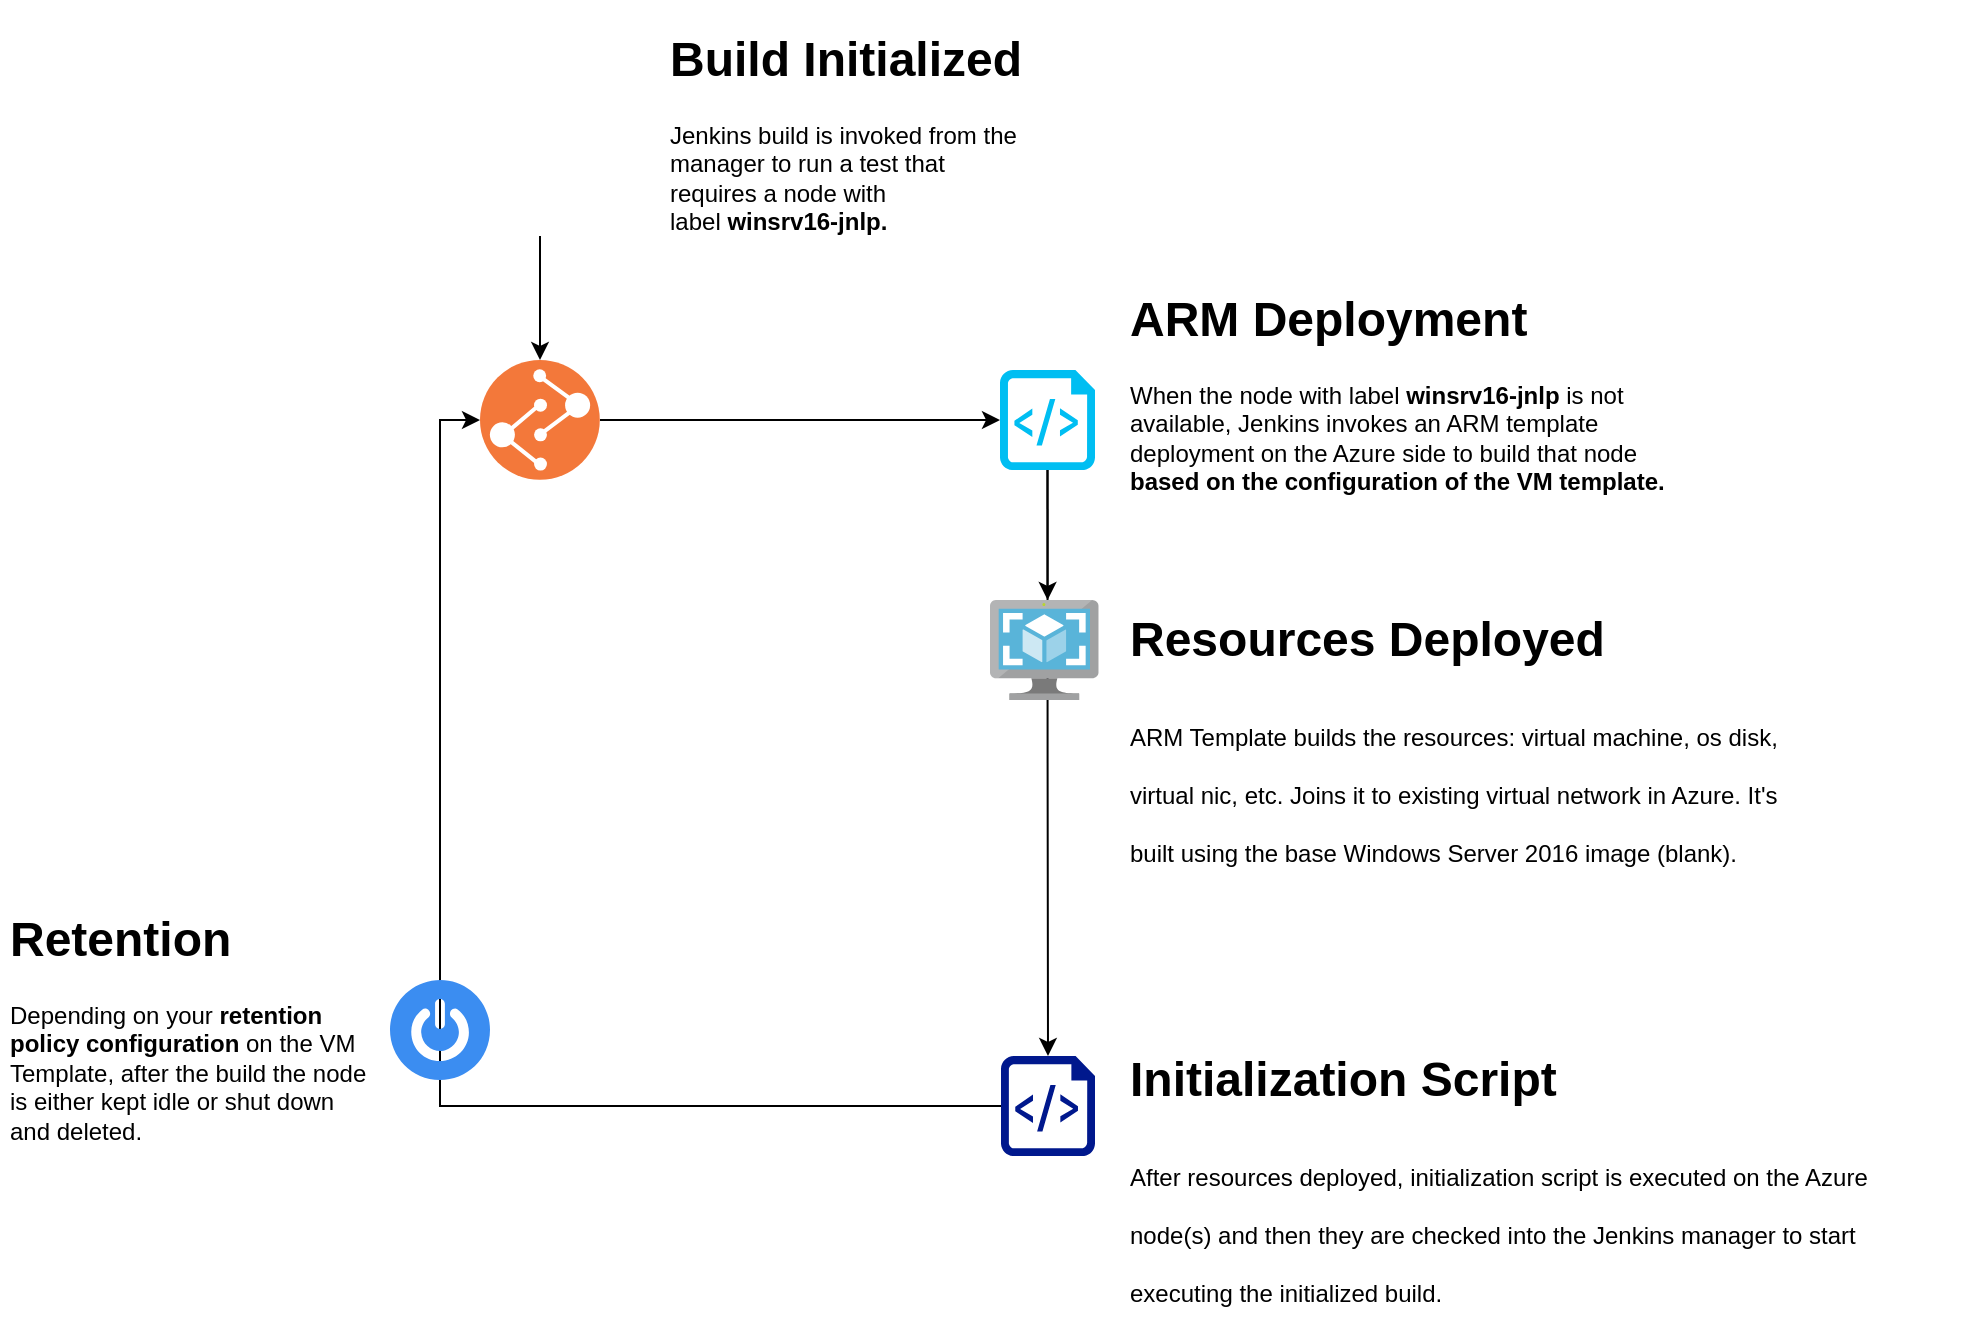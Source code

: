 <mxfile version="13.0.3" type="device"><diagram id="WI9T0HZ2pTsCkuznbFz-" name="Page-1"><mxGraphModel dx="1186" dy="615" grid="1" gridSize="10" guides="1" tooltips="1" connect="1" arrows="1" fold="1" page="1" pageScale="1" pageWidth="1169" pageHeight="827" math="0" shadow="0"><root><mxCell id="0"/><mxCell id="1" parent="0"/><mxCell id="kAncTll6f75VeiEs83sb-6" style="edgeStyle=orthogonalEdgeStyle;rounded=0;orthogonalLoop=1;jettySize=auto;html=1;exitX=0.5;exitY=1;exitDx=0;exitDy=0;entryX=0.5;entryY=0;entryDx=0;entryDy=0;" edge="1" parent="1" source="kAncTll6f75VeiEs83sb-1" target="kAncTll6f75VeiEs83sb-3"><mxGeometry relative="1" as="geometry"/></mxCell><mxCell id="kAncTll6f75VeiEs83sb-1" value="" style="shape=image;html=1;verticalAlign=top;verticalLabelPosition=bottom;labelBackgroundColor=#ffffff;imageAspect=0;aspect=fixed;image=https://cdn4.iconfinder.com/data/icons/logos-brands-5/24/jenkins-128.png;direction=east;" vertex="1" parent="1"><mxGeometry x="240" y="168" width="80" height="80" as="geometry"/></mxCell><mxCell id="kAncTll6f75VeiEs83sb-9" style="edgeStyle=orthogonalEdgeStyle;rounded=0;orthogonalLoop=1;jettySize=auto;html=1;exitX=0.5;exitY=1;exitDx=0;exitDy=0;exitPerimeter=0;entryX=0.53;entryY=0;entryDx=0;entryDy=0;entryPerimeter=0;" edge="1" parent="1" source="kAncTll6f75VeiEs83sb-2" target="kAncTll6f75VeiEs83sb-4"><mxGeometry relative="1" as="geometry"/></mxCell><mxCell id="kAncTll6f75VeiEs83sb-12" style="edgeStyle=orthogonalEdgeStyle;rounded=0;orthogonalLoop=1;jettySize=auto;html=1;exitX=0.5;exitY=1;exitDx=0;exitDy=0;exitPerimeter=0;entryX=0.5;entryY=0;entryDx=0;entryDy=0;entryPerimeter=0;" edge="1" parent="1" source="kAncTll6f75VeiEs83sb-2" target="kAncTll6f75VeiEs83sb-5"><mxGeometry relative="1" as="geometry"/></mxCell><mxCell id="kAncTll6f75VeiEs83sb-2" value="" style="verticalLabelPosition=bottom;html=1;verticalAlign=top;align=center;strokeColor=none;fillColor=#00BEF2;shape=mxgraph.azure.script_file;pointerEvents=1;" vertex="1" parent="1"><mxGeometry x="510" y="315" width="47.5" height="50" as="geometry"/></mxCell><mxCell id="kAncTll6f75VeiEs83sb-7" style="edgeStyle=orthogonalEdgeStyle;rounded=0;orthogonalLoop=1;jettySize=auto;html=1;exitX=1;exitY=0.5;exitDx=0;exitDy=0;entryX=0;entryY=0.5;entryDx=0;entryDy=0;entryPerimeter=0;" edge="1" parent="1" source="kAncTll6f75VeiEs83sb-3" target="kAncTll6f75VeiEs83sb-2"><mxGeometry relative="1" as="geometry"/></mxCell><mxCell id="kAncTll6f75VeiEs83sb-3" value="" style="aspect=fixed;perimeter=ellipsePerimeter;html=1;align=center;shadow=0;dashed=0;fontColor=#4277BB;labelBackgroundColor=#ffffff;fontSize=12;spacingTop=3;image;image=img/lib/ibm/devops/build_test.svg;" vertex="1" parent="1"><mxGeometry x="250" y="310" width="60" height="60" as="geometry"/></mxCell><mxCell id="kAncTll6f75VeiEs83sb-4" value="" style="aspect=fixed;html=1;points=[];align=center;image;fontSize=12;image=img/lib/mscae/VM_Images.svg;" vertex="1" parent="1"><mxGeometry x="505" y="430" width="54.35" height="50" as="geometry"/></mxCell><mxCell id="kAncTll6f75VeiEs83sb-18" style="edgeStyle=orthogonalEdgeStyle;rounded=0;orthogonalLoop=1;jettySize=auto;html=1;exitX=0;exitY=0.5;exitDx=0;exitDy=0;exitPerimeter=0;entryX=0;entryY=0.5;entryDx=0;entryDy=0;" edge="1" parent="1" source="kAncTll6f75VeiEs83sb-5" target="kAncTll6f75VeiEs83sb-3"><mxGeometry relative="1" as="geometry"/></mxCell><mxCell id="kAncTll6f75VeiEs83sb-5" value="" style="aspect=fixed;pointerEvents=1;shadow=0;dashed=0;html=1;strokeColor=none;labelPosition=center;verticalLabelPosition=bottom;verticalAlign=top;align=center;fillColor=#00188D;shape=mxgraph.azure.script_file" vertex="1" parent="1"><mxGeometry x="510.5" y="658" width="47" height="50" as="geometry"/></mxCell><mxCell id="kAncTll6f75VeiEs83sb-13" value="&lt;h1&gt;Build Initialized&lt;/h1&gt;&lt;p&gt;Jenkins build is invoked from the manager to run a test that requires a node with label&amp;nbsp;&lt;b&gt;winsrv16-jnlp.&lt;/b&gt;&lt;/p&gt;" style="text;html=1;strokeColor=none;fillColor=none;spacing=5;spacingTop=-20;whiteSpace=wrap;overflow=hidden;rounded=0;" vertex="1" parent="1"><mxGeometry x="340" y="140" width="190" height="120" as="geometry"/></mxCell><mxCell id="kAncTll6f75VeiEs83sb-14" value="&lt;h1&gt;ARM Deployment&lt;/h1&gt;&lt;p&gt;When the node with label &lt;b&gt;winsrv16-jnlp&lt;/b&gt; is not available, Jenkins invokes an ARM template deployment on the Azure side to build that node &lt;b&gt;based on the configuration of the VM template.&lt;/b&gt;&lt;/p&gt;" style="text;html=1;strokeColor=none;fillColor=none;spacing=5;spacingTop=-20;whiteSpace=wrap;overflow=hidden;rounded=0;" vertex="1" parent="1"><mxGeometry x="570" y="270" width="290" height="120" as="geometry"/></mxCell><mxCell id="kAncTll6f75VeiEs83sb-15" value="&lt;h1&gt;&lt;span&gt;Resources Deployed&lt;/span&gt;&lt;/h1&gt;&lt;h1&gt;&lt;span style=&quot;font-size: 12px ; font-weight: 400&quot;&gt;ARM Template builds the resources: virtual machine, os disk, virtual nic, etc. Joins it to existing virtual network in Azure. It's built using the base Windows Server 2016 image (blank).&lt;/span&gt;&lt;/h1&gt;" style="text;html=1;strokeColor=none;fillColor=none;spacing=5;spacingTop=-20;whiteSpace=wrap;overflow=hidden;rounded=0;" vertex="1" parent="1"><mxGeometry x="570" y="430" width="350" height="140" as="geometry"/></mxCell><mxCell id="kAncTll6f75VeiEs83sb-16" value="&lt;h1&gt;&lt;span&gt;Initialization Script&lt;/span&gt;&lt;/h1&gt;&lt;h1&gt;&lt;span style=&quot;font-size: 12px ; font-weight: 400&quot;&gt;After resources deployed,&amp;nbsp;&lt;/span&gt;&lt;span style=&quot;font-weight: normal ; font-size: 12px&quot;&gt;initialization script&amp;nbsp;is executed on the Azure node(s) and then they are checked into the Jenkins manager to start executing the initialized build.&lt;/span&gt;&lt;br&gt;&lt;/h1&gt;" style="text;html=1;strokeColor=none;fillColor=none;spacing=5;spacingTop=-20;whiteSpace=wrap;overflow=hidden;rounded=0;" vertex="1" parent="1"><mxGeometry x="570" y="650" width="420" height="140" as="geometry"/></mxCell><mxCell id="kAncTll6f75VeiEs83sb-19" value="&lt;h1&gt;Retention&lt;/h1&gt;&lt;p&gt;Depending on your &lt;b&gt;retention policy configuration&lt;/b&gt;&amp;nbsp;on the VM Template, after the build the node is either kept idle or shut down and deleted.&lt;/p&gt;" style="text;html=1;strokeColor=none;fillColor=none;spacing=5;spacingTop=-20;whiteSpace=wrap;overflow=hidden;rounded=0;" vertex="1" parent="1"><mxGeometry x="10" y="580" width="190" height="120" as="geometry"/></mxCell><mxCell id="kAncTll6f75VeiEs83sb-20" value="" style="html=1;aspect=fixed;strokeColor=none;shadow=0;align=center;verticalAlign=top;fillColor=#3B8DF1;shape=mxgraph.gcp2.a7_power" vertex="1" parent="1"><mxGeometry x="205" y="620" width="50" height="50" as="geometry"/></mxCell></root></mxGraphModel></diagram></mxfile>